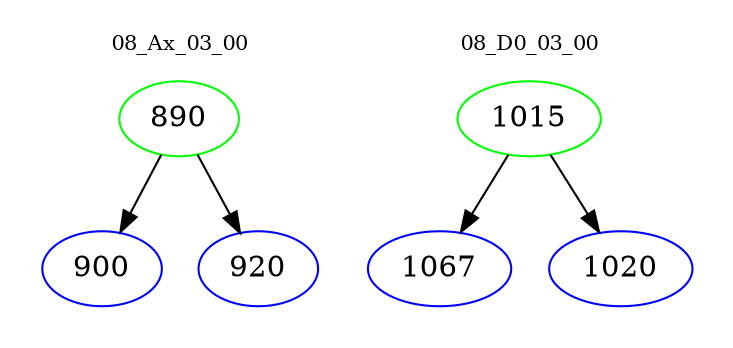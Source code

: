 digraph{
subgraph cluster_0 {
color = white
label = "08_Ax_03_00";
fontsize=10;
T0_890 [label="890", color="green"]
T0_890 -> T0_900 [color="black"]
T0_900 [label="900", color="blue"]
T0_890 -> T0_920 [color="black"]
T0_920 [label="920", color="blue"]
}
subgraph cluster_1 {
color = white
label = "08_D0_03_00";
fontsize=10;
T1_1015 [label="1015", color="green"]
T1_1015 -> T1_1067 [color="black"]
T1_1067 [label="1067", color="blue"]
T1_1015 -> T1_1020 [color="black"]
T1_1020 [label="1020", color="blue"]
}
}
